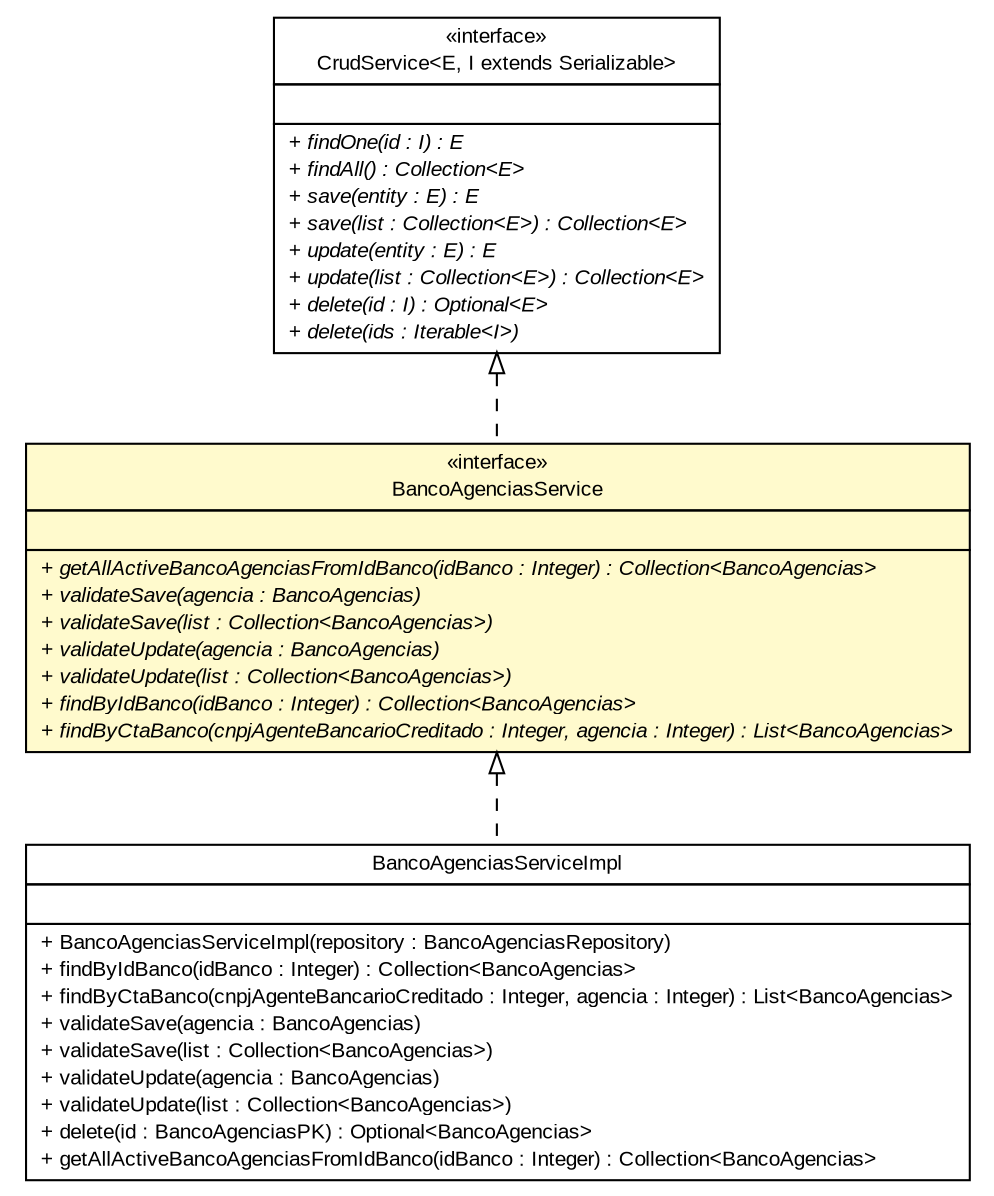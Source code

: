 #!/usr/local/bin/dot
#
# Class diagram 
# Generated by UMLGraph version R5_6 (http://www.umlgraph.org/)
#

digraph G {
	edge [fontname="arial",fontsize=10,labelfontname="arial",labelfontsize=10];
	node [fontname="arial",fontsize=10,shape=plaintext];
	nodesep=0.25;
	ranksep=0.5;
	// br.gov.to.sefaz.business.service.CrudService<E, I extends java.io.Serializable>
	c236691 [label=<<table title="br.gov.to.sefaz.business.service.CrudService" border="0" cellborder="1" cellspacing="0" cellpadding="2" port="p" href="../../../../business/service/CrudService.html">
		<tr><td><table border="0" cellspacing="0" cellpadding="1">
<tr><td align="center" balign="center"> &#171;interface&#187; </td></tr>
<tr><td align="center" balign="center"> CrudService&lt;E, I extends Serializable&gt; </td></tr>
		</table></td></tr>
		<tr><td><table border="0" cellspacing="0" cellpadding="1">
<tr><td align="left" balign="left">  </td></tr>
		</table></td></tr>
		<tr><td><table border="0" cellspacing="0" cellpadding="1">
<tr><td align="left" balign="left"><font face="arial italic" point-size="10.0"> + findOne(id : I) : E </font></td></tr>
<tr><td align="left" balign="left"><font face="arial italic" point-size="10.0"> + findAll() : Collection&lt;E&gt; </font></td></tr>
<tr><td align="left" balign="left"><font face="arial italic" point-size="10.0"> + save(entity : E) : E </font></td></tr>
<tr><td align="left" balign="left"><font face="arial italic" point-size="10.0"> + save(list : Collection&lt;E&gt;) : Collection&lt;E&gt; </font></td></tr>
<tr><td align="left" balign="left"><font face="arial italic" point-size="10.0"> + update(entity : E) : E </font></td></tr>
<tr><td align="left" balign="left"><font face="arial italic" point-size="10.0"> + update(list : Collection&lt;E&gt;) : Collection&lt;E&gt; </font></td></tr>
<tr><td align="left" balign="left"><font face="arial italic" point-size="10.0"> + delete(id : I) : Optional&lt;E&gt; </font></td></tr>
<tr><td align="left" balign="left"><font face="arial italic" point-size="10.0"> + delete(ids : Iterable&lt;I&gt;) </font></td></tr>
		</table></td></tr>
		</table>>, URL="../../../../business/service/CrudService.html", fontname="arial", fontcolor="black", fontsize=10.0];
	// br.gov.to.sefaz.arr.parametros.business.service.BancoAgenciasService
	c237066 [label=<<table title="br.gov.to.sefaz.arr.parametros.business.service.BancoAgenciasService" border="0" cellborder="1" cellspacing="0" cellpadding="2" port="p" bgcolor="lemonChiffon" href="./BancoAgenciasService.html">
		<tr><td><table border="0" cellspacing="0" cellpadding="1">
<tr><td align="center" balign="center"> &#171;interface&#187; </td></tr>
<tr><td align="center" balign="center"> BancoAgenciasService </td></tr>
		</table></td></tr>
		<tr><td><table border="0" cellspacing="0" cellpadding="1">
<tr><td align="left" balign="left">  </td></tr>
		</table></td></tr>
		<tr><td><table border="0" cellspacing="0" cellpadding="1">
<tr><td align="left" balign="left"><font face="arial italic" point-size="10.0"> + getAllActiveBancoAgenciasFromIdBanco(idBanco : Integer) : Collection&lt;BancoAgencias&gt; </font></td></tr>
<tr><td align="left" balign="left"><font face="arial italic" point-size="10.0"> + validateSave(agencia : BancoAgencias) </font></td></tr>
<tr><td align="left" balign="left"><font face="arial italic" point-size="10.0"> + validateSave(list : Collection&lt;BancoAgencias&gt;) </font></td></tr>
<tr><td align="left" balign="left"><font face="arial italic" point-size="10.0"> + validateUpdate(agencia : BancoAgencias) </font></td></tr>
<tr><td align="left" balign="left"><font face="arial italic" point-size="10.0"> + validateUpdate(list : Collection&lt;BancoAgencias&gt;) </font></td></tr>
<tr><td align="left" balign="left"><font face="arial italic" point-size="10.0"> + findByIdBanco(idBanco : Integer) : Collection&lt;BancoAgencias&gt; </font></td></tr>
<tr><td align="left" balign="left"><font face="arial italic" point-size="10.0"> + findByCtaBanco(cnpjAgenteBancarioCreditado : Integer, agencia : Integer) : List&lt;BancoAgencias&gt; </font></td></tr>
		</table></td></tr>
		</table>>, URL="./BancoAgenciasService.html", fontname="arial", fontcolor="black", fontsize=10.0];
	// br.gov.to.sefaz.arr.parametros.business.service.impl.BancoAgenciasServiceImpl
	c237093 [label=<<table title="br.gov.to.sefaz.arr.parametros.business.service.impl.BancoAgenciasServiceImpl" border="0" cellborder="1" cellspacing="0" cellpadding="2" port="p" href="./impl/BancoAgenciasServiceImpl.html">
		<tr><td><table border="0" cellspacing="0" cellpadding="1">
<tr><td align="center" balign="center"> BancoAgenciasServiceImpl </td></tr>
		</table></td></tr>
		<tr><td><table border="0" cellspacing="0" cellpadding="1">
<tr><td align="left" balign="left">  </td></tr>
		</table></td></tr>
		<tr><td><table border="0" cellspacing="0" cellpadding="1">
<tr><td align="left" balign="left"> + BancoAgenciasServiceImpl(repository : BancoAgenciasRepository) </td></tr>
<tr><td align="left" balign="left"> + findByIdBanco(idBanco : Integer) : Collection&lt;BancoAgencias&gt; </td></tr>
<tr><td align="left" balign="left"> + findByCtaBanco(cnpjAgenteBancarioCreditado : Integer, agencia : Integer) : List&lt;BancoAgencias&gt; </td></tr>
<tr><td align="left" balign="left"> + validateSave(agencia : BancoAgencias) </td></tr>
<tr><td align="left" balign="left"> + validateSave(list : Collection&lt;BancoAgencias&gt;) </td></tr>
<tr><td align="left" balign="left"> + validateUpdate(agencia : BancoAgencias) </td></tr>
<tr><td align="left" balign="left"> + validateUpdate(list : Collection&lt;BancoAgencias&gt;) </td></tr>
<tr><td align="left" balign="left"> + delete(id : BancoAgenciasPK) : Optional&lt;BancoAgencias&gt; </td></tr>
<tr><td align="left" balign="left"> + getAllActiveBancoAgenciasFromIdBanco(idBanco : Integer) : Collection&lt;BancoAgencias&gt; </td></tr>
		</table></td></tr>
		</table>>, URL="./impl/BancoAgenciasServiceImpl.html", fontname="arial", fontcolor="black", fontsize=10.0];
	//br.gov.to.sefaz.arr.parametros.business.service.BancoAgenciasService implements br.gov.to.sefaz.business.service.CrudService<E, I extends java.io.Serializable>
	c236691:p -> c237066:p [dir=back,arrowtail=empty,style=dashed];
	//br.gov.to.sefaz.arr.parametros.business.service.impl.BancoAgenciasServiceImpl implements br.gov.to.sefaz.arr.parametros.business.service.BancoAgenciasService
	c237066:p -> c237093:p [dir=back,arrowtail=empty,style=dashed];
}

